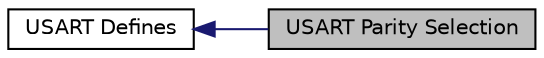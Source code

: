 digraph "USART Parity Selection"
{
  edge [fontname="Helvetica",fontsize="10",labelfontname="Helvetica",labelfontsize="10"];
  node [fontname="Helvetica",fontsize="10",shape=record];
  rankdir=LR;
  Node0 [label="USART Parity Selection",height=0.2,width=0.4,color="black", fillcolor="grey75", style="filled" fontcolor="black"];
  Node1 [label="USART Defines",height=0.2,width=0.4,color="black", fillcolor="white", style="filled",URL="$group__usart__defines.html",tooltip="Defined Constants and Types for the STM32F2xx USART"];
  Node1->Node0 [shape=plaintext, color="midnightblue", dir="back", style="solid"];
}

